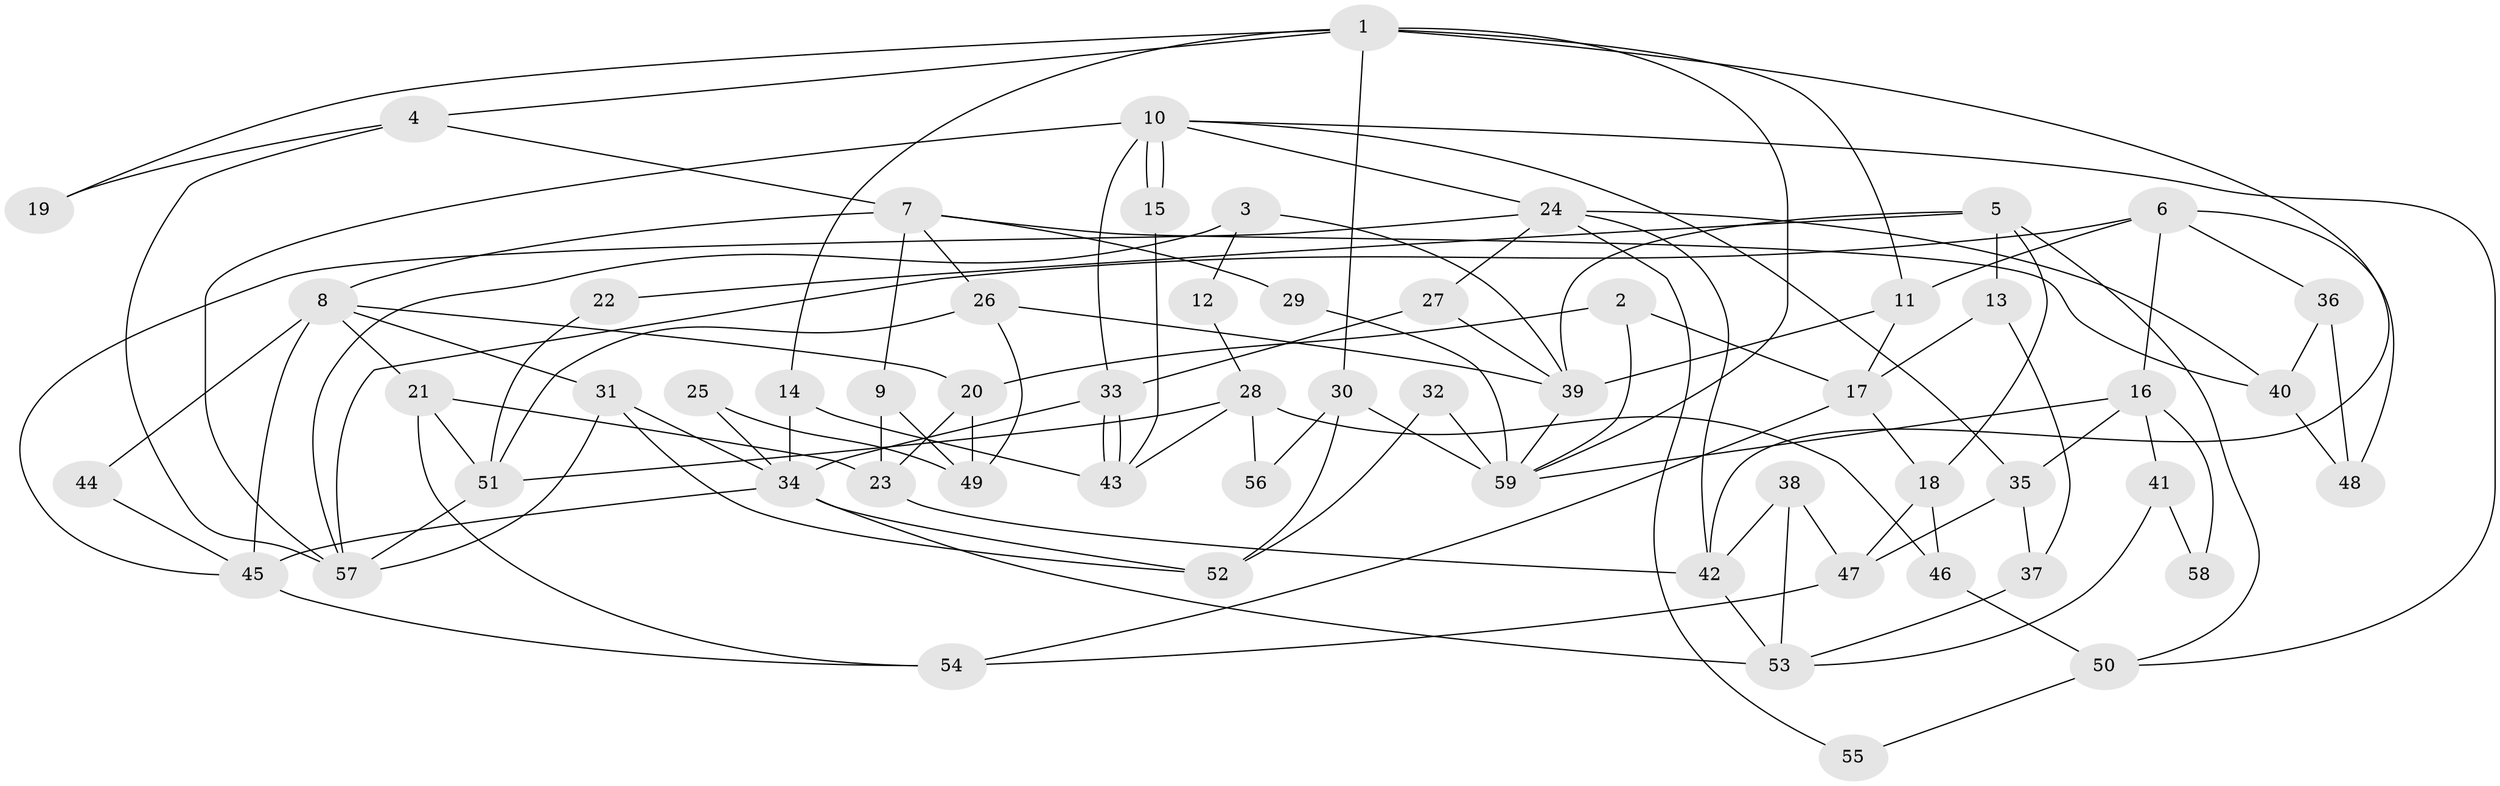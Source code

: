 // Generated by graph-tools (version 1.1) at 2025/26/03/09/25 03:26:16]
// undirected, 59 vertices, 118 edges
graph export_dot {
graph [start="1"]
  node [color=gray90,style=filled];
  1;
  2;
  3;
  4;
  5;
  6;
  7;
  8;
  9;
  10;
  11;
  12;
  13;
  14;
  15;
  16;
  17;
  18;
  19;
  20;
  21;
  22;
  23;
  24;
  25;
  26;
  27;
  28;
  29;
  30;
  31;
  32;
  33;
  34;
  35;
  36;
  37;
  38;
  39;
  40;
  41;
  42;
  43;
  44;
  45;
  46;
  47;
  48;
  49;
  50;
  51;
  52;
  53;
  54;
  55;
  56;
  57;
  58;
  59;
  1 -- 59;
  1 -- 11;
  1 -- 4;
  1 -- 14;
  1 -- 19;
  1 -- 30;
  1 -- 42;
  2 -- 59;
  2 -- 20;
  2 -- 17;
  3 -- 39;
  3 -- 57;
  3 -- 12;
  4 -- 57;
  4 -- 7;
  4 -- 19;
  5 -- 50;
  5 -- 18;
  5 -- 13;
  5 -- 22;
  5 -- 39;
  6 -- 16;
  6 -- 57;
  6 -- 11;
  6 -- 36;
  6 -- 48;
  7 -- 40;
  7 -- 8;
  7 -- 9;
  7 -- 26;
  7 -- 29;
  8 -- 45;
  8 -- 20;
  8 -- 21;
  8 -- 31;
  8 -- 44;
  9 -- 49;
  9 -- 23;
  10 -- 33;
  10 -- 15;
  10 -- 15;
  10 -- 24;
  10 -- 35;
  10 -- 50;
  10 -- 57;
  11 -- 17;
  11 -- 39;
  12 -- 28;
  13 -- 17;
  13 -- 37;
  14 -- 34;
  14 -- 43;
  15 -- 43;
  16 -- 35;
  16 -- 59;
  16 -- 41;
  16 -- 58;
  17 -- 54;
  17 -- 18;
  18 -- 47;
  18 -- 46;
  20 -- 23;
  20 -- 49;
  21 -- 51;
  21 -- 23;
  21 -- 54;
  22 -- 51;
  23 -- 42;
  24 -- 42;
  24 -- 27;
  24 -- 40;
  24 -- 45;
  24 -- 55;
  25 -- 34;
  25 -- 49;
  26 -- 39;
  26 -- 49;
  26 -- 51;
  27 -- 39;
  27 -- 33;
  28 -- 51;
  28 -- 43;
  28 -- 46;
  28 -- 56;
  29 -- 59;
  30 -- 52;
  30 -- 56;
  30 -- 59;
  31 -- 34;
  31 -- 52;
  31 -- 57;
  32 -- 59;
  32 -- 52;
  33 -- 43;
  33 -- 43;
  33 -- 34;
  34 -- 45;
  34 -- 52;
  34 -- 53;
  35 -- 37;
  35 -- 47;
  36 -- 48;
  36 -- 40;
  37 -- 53;
  38 -- 53;
  38 -- 42;
  38 -- 47;
  39 -- 59;
  40 -- 48;
  41 -- 53;
  41 -- 58;
  42 -- 53;
  44 -- 45;
  45 -- 54;
  46 -- 50;
  47 -- 54;
  50 -- 55;
  51 -- 57;
}
